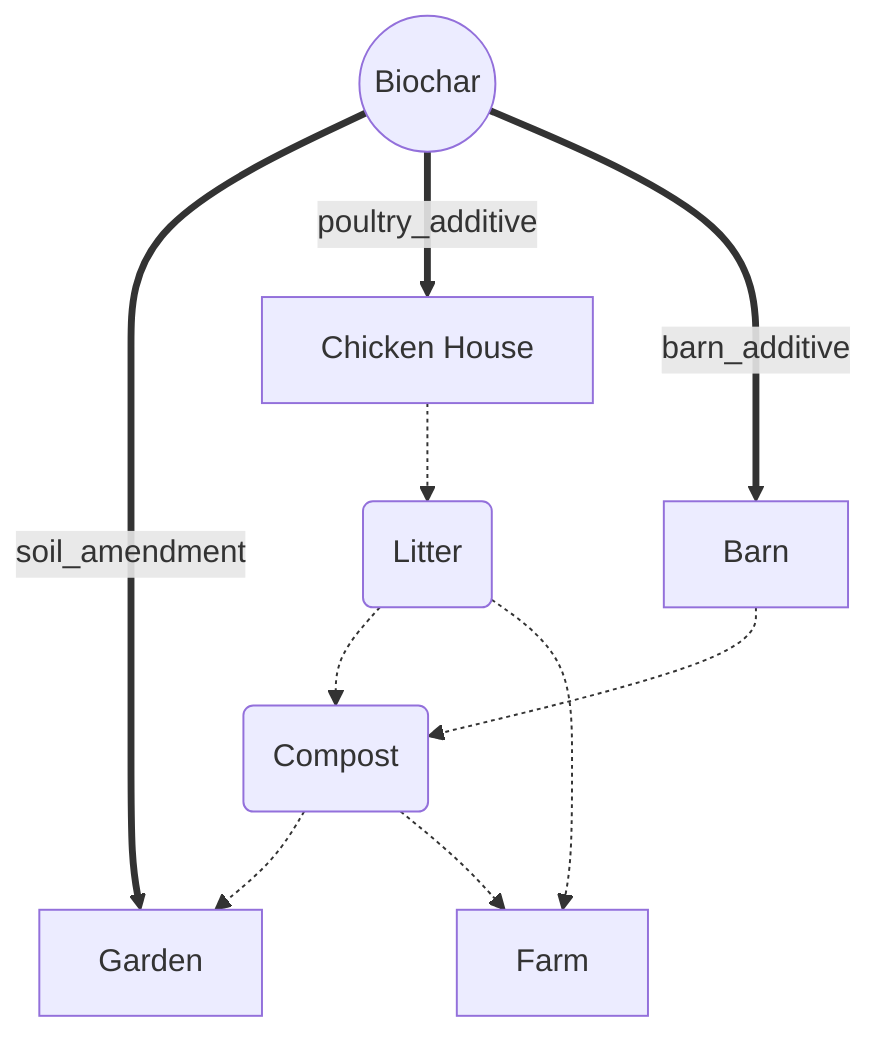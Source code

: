 flowchart TD
    bc((Biochar))
    g[Garden]
    c[Chicken House]
    l(Litter)
    cp(Compost)
    b[Barn]
    f[Farm]
    bc ==soil_amendment==>g
    bc ==poultry_additive==>c
    bc ==barn_additive==>b
    c -.-> l
    l -.-> cp
    cp -.-> g
    b -.-> cp
    l -.-> f
    cp -.-> f
